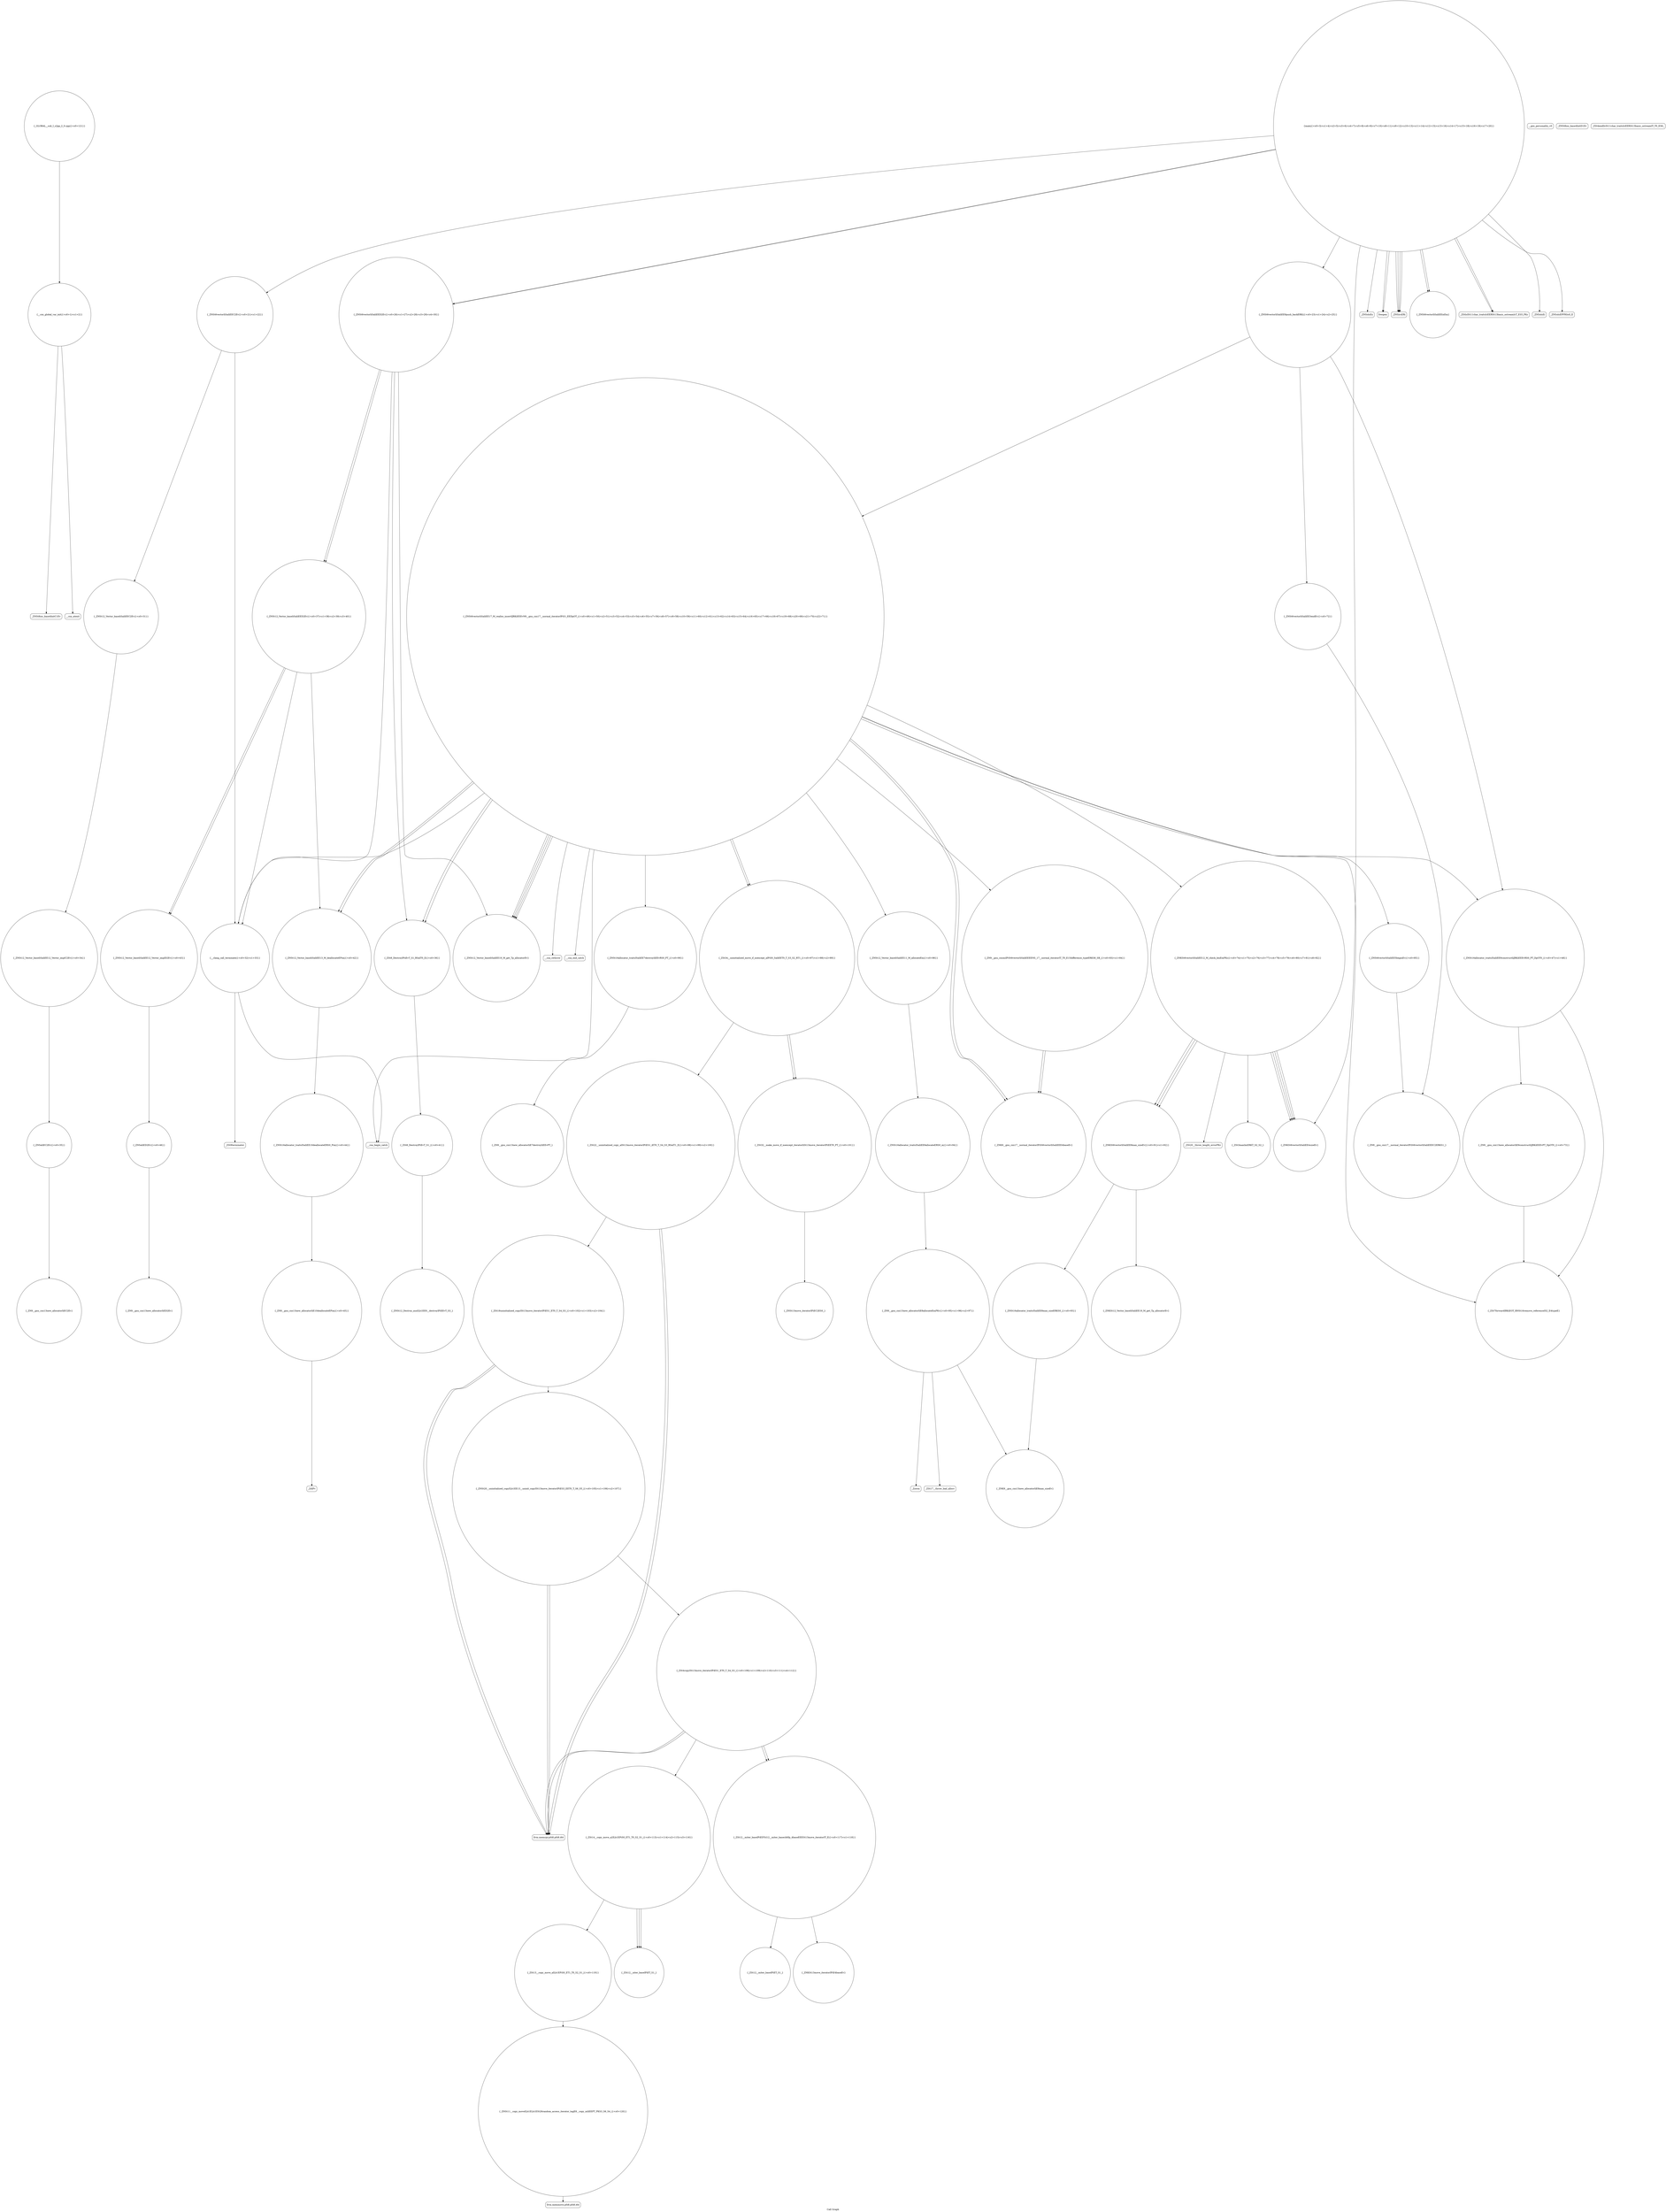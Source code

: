 digraph "Call Graph" {
	label="Call Graph";

	Node0x55b2b9fcf520 [shape=record,shape=circle,label="{__cxx_global_var_init|{<s0>1|<s1>2}}"];
	Node0x55b2b9fcf520:s0 -> Node0x55b2b9fcf5a0[color=black];
	Node0x55b2b9fcf520:s1 -> Node0x55b2b9fcf6a0[color=black];
	Node0x55b2b9fd0ba0 [shape=record,shape=circle,label="{_ZNSt12_Vector_baseIiSaIiEE11_M_allocateEm|{<s0>86}}"];
	Node0x55b2b9fd0ba0:s0 -> Node0x55b2b9fd2240[color=black];
	Node0x55b2b9fcf8a0 [shape=record,shape=circle,label="{_ZNSt6vectorIiSaIiEEC2Ev|{<s0>21|<s1>22}}"];
	Node0x55b2b9fcf8a0:s0 -> Node0x55b2b9fcfe20[color=black];
	Node0x55b2b9fcf8a0:s1 -> Node0x55b2b9fcfea0[color=black];
	Node0x55b2b9fd1f40 [shape=record,shape=Mrecord,label="{_ZSt20__throw_length_errorPKc}"];
	Node0x55b2b9fcfc20 [shape=record,shape=Mrecord,label="{_ZNSolsEx}"];
	Node0x55b2b9fd22c0 [shape=record,shape=circle,label="{_ZN9__gnu_cxx13new_allocatorIiE8allocateEmPKv|{<s0>95|<s1>96|<s2>97}}"];
	Node0x55b2b9fd22c0:s0 -> Node0x55b2b9fd2140[color=black];
	Node0x55b2b9fd22c0:s1 -> Node0x55b2b9fd2340[color=black];
	Node0x55b2b9fd22c0:s2 -> Node0x55b2b9fd23c0[color=black];
	Node0x55b2b9fcffa0 [shape=record,shape=Mrecord,label="{_ZSt9terminatev}"];
	Node0x55b2b9fd2640 [shape=record,shape=circle,label="{_ZNSt20__uninitialized_copyILb1EE13__uninit_copyISt13move_iteratorIPiES3_EET0_T_S6_S5_|{<s0>105|<s1>106|<s2>107}}"];
	Node0x55b2b9fd2640:s0 -> Node0x55b2b9fd25c0[color=black];
	Node0x55b2b9fd2640:s1 -> Node0x55b2b9fd25c0[color=black];
	Node0x55b2b9fd2640:s2 -> Node0x55b2b9fd26c0[color=black];
	Node0x55b2b9fd0320 [shape=record,shape=circle,label="{_ZSt8_DestroyIPiEvT_S1_|{<s0>41}}"];
	Node0x55b2b9fd0320:s0 -> Node0x55b2b9fd03a0[color=black];
	Node0x55b2b9fd29c0 [shape=record,shape=Mrecord,label="{llvm.memmove.p0i8.p0i8.i64}"];
	Node0x55b2b9fd06a0 [shape=record,shape=circle,label="{_ZNSaIiED2Ev|{<s0>46}}"];
	Node0x55b2b9fd06a0:s0 -> Node0x55b2b9fd0720[color=black];
	Node0x55b2b9fd0a20 [shape=record,shape=circle,label="{_ZNKSt6vectorIiSaIiEE12_M_check_lenEmPKc|{<s0>74|<s1>75|<s2>76|<s3>77|<s4>78|<s5>79|<s6>80|<s7>81|<s8>82}}"];
	Node0x55b2b9fd0a20:s0 -> Node0x55b2b9fd1ec0[color=black];
	Node0x55b2b9fd0a20:s1 -> Node0x55b2b9fcfa20[color=black];
	Node0x55b2b9fd0a20:s2 -> Node0x55b2b9fd1f40[color=black];
	Node0x55b2b9fd0a20:s3 -> Node0x55b2b9fcfa20[color=black];
	Node0x55b2b9fd0a20:s4 -> Node0x55b2b9fcfa20[color=black];
	Node0x55b2b9fd0a20:s5 -> Node0x55b2b9fd1fc0[color=black];
	Node0x55b2b9fd0a20:s6 -> Node0x55b2b9fcfa20[color=black];
	Node0x55b2b9fd0a20:s7 -> Node0x55b2b9fd1ec0[color=black];
	Node0x55b2b9fd0a20:s8 -> Node0x55b2b9fd1ec0[color=black];
	Node0x55b2b9fcf720 [shape=record,shape=circle,label="{main|{<s0>3|<s1>4|<s2>5|<s3>6|<s4>7|<s5>8|<s6>9|<s7>10|<s8>11|<s9>12|<s10>13|<s11>14|<s12>15|<s13>16|<s14>17|<s15>18|<s16>19|<s17>20}}"];
	Node0x55b2b9fcf720:s0 -> Node0x55b2b9fcf7a0[color=black];
	Node0x55b2b9fcf720:s1 -> Node0x55b2b9fcf7a0[color=black];
	Node0x55b2b9fcf720:s2 -> Node0x55b2b9fcf820[color=black];
	Node0x55b2b9fcf720:s3 -> Node0x55b2b9fcf8a0[color=black];
	Node0x55b2b9fcf720:s4 -> Node0x55b2b9fcf820[color=black];
	Node0x55b2b9fcf720:s5 -> Node0x55b2b9fcf820[color=black];
	Node0x55b2b9fcf720:s6 -> Node0x55b2b9fcf820[color=black];
	Node0x55b2b9fcf720:s7 -> Node0x55b2b9fcf9a0[color=black];
	Node0x55b2b9fcf720:s8 -> Node0x55b2b9fcfda0[color=black];
	Node0x55b2b9fcf720:s9 -> Node0x55b2b9fcfa20[color=black];
	Node0x55b2b9fcf720:s10 -> Node0x55b2b9fcfaa0[color=black];
	Node0x55b2b9fcf720:s11 -> Node0x55b2b9fcfaa0[color=black];
	Node0x55b2b9fcf720:s12 -> Node0x55b2b9fcfb20[color=black];
	Node0x55b2b9fcf720:s13 -> Node0x55b2b9fcfba0[color=black];
	Node0x55b2b9fcf720:s14 -> Node0x55b2b9fcfb20[color=black];
	Node0x55b2b9fcf720:s15 -> Node0x55b2b9fcfc20[color=black];
	Node0x55b2b9fcf720:s16 -> Node0x55b2b9fcfca0[color=black];
	Node0x55b2b9fcf720:s17 -> Node0x55b2b9fcfda0[color=black];
	Node0x55b2b9fd1dc0 [shape=record,shape=Mrecord,label="{__cxa_rethrow}"];
	Node0x55b2b9fcfaa0 [shape=record,shape=circle,label="{_ZNSt6vectorIiSaIiEEixEm}"];
	Node0x55b2b9fd2140 [shape=record,shape=circle,label="{_ZNK9__gnu_cxx13new_allocatorIiE8max_sizeEv}"];
	Node0x55b2b9fcfe20 [shape=record,shape=circle,label="{_ZNSt12_Vector_baseIiSaIiEEC2Ev|{<s0>31}}"];
	Node0x55b2b9fcfe20:s0 -> Node0x55b2b9fd0020[color=black];
	Node0x55b2b9fd24c0 [shape=record,shape=circle,label="{_ZSt32__make_move_if_noexcept_iteratorIiSt13move_iteratorIPiEET0_PT_|{<s0>101}}"];
	Node0x55b2b9fd24c0:s0 -> Node0x55b2b9fd2b40[color=black];
	Node0x55b2b9fd01a0 [shape=record,shape=circle,label="{_ZSt8_DestroyIPiiEvT_S1_RSaIT0_E|{<s0>36}}"];
	Node0x55b2b9fd01a0:s0 -> Node0x55b2b9fd0320[color=black];
	Node0x55b2b9fd2840 [shape=record,shape=circle,label="{_ZSt13__copy_move_aILb1EPiS0_ET1_T0_S2_S1_|{<s0>119}}"];
	Node0x55b2b9fd2840:s0 -> Node0x55b2b9fd2940[color=black];
	Node0x55b2b9fd0520 [shape=record,shape=circle,label="{_ZNSt16allocator_traitsISaIiEE10deallocateERS0_Pim|{<s0>44}}"];
	Node0x55b2b9fd0520:s0 -> Node0x55b2b9fd05a0[color=black];
	Node0x55b2b9fd2bc0 [shape=record,shape=circle,label="{_ZN9__gnu_cxx13new_allocatorIiE7destroyIiEEvPT_}"];
	Node0x55b2b9fd08a0 [shape=record,shape=circle,label="{_ZNSt6vectorIiSaIiEE3endEv|{<s0>72}}"];
	Node0x55b2b9fd08a0:s0 -> Node0x55b2b9fd21c0[color=black];
	Node0x55b2b9fcf5a0 [shape=record,shape=Mrecord,label="{_ZNSt8ios_base4InitC1Ev}"];
	Node0x55b2b9fd0c20 [shape=record,shape=circle,label="{_ZSt34__uninitialized_move_if_noexcept_aIPiS0_SaIiEET0_T_S3_S2_RT1_|{<s0>87|<s1>88|<s2>89}}"];
	Node0x55b2b9fd0c20:s0 -> Node0x55b2b9fd24c0[color=black];
	Node0x55b2b9fd0c20:s1 -> Node0x55b2b9fd24c0[color=black];
	Node0x55b2b9fd0c20:s2 -> Node0x55b2b9fd2440[color=black];
	Node0x55b2b9fcf920 [shape=record,shape=Mrecord,label="{__gxx_personality_v0}"];
	Node0x55b2b9fd1fc0 [shape=record,shape=circle,label="{_ZSt3maxImERKT_S2_S2_}"];
	Node0x55b2b9fcfca0 [shape=record,shape=Mrecord,label="{_ZNSolsEPFRSoS_E}"];
	Node0x55b2b9fd2340 [shape=record,shape=Mrecord,label="{_ZSt17__throw_bad_allocv}"];
	Node0x55b2b9fd0020 [shape=record,shape=circle,label="{_ZNSt12_Vector_baseIiSaIiEE12_Vector_implC2Ev|{<s0>34}}"];
	Node0x55b2b9fd0020:s0 -> Node0x55b2b9fd00a0[color=black];
	Node0x55b2b9fd26c0 [shape=record,shape=circle,label="{_ZSt4copyISt13move_iteratorIPiES1_ET0_T_S4_S3_|{<s0>108|<s1>109|<s2>110|<s3>111|<s4>112}}"];
	Node0x55b2b9fd26c0:s0 -> Node0x55b2b9fd25c0[color=black];
	Node0x55b2b9fd26c0:s1 -> Node0x55b2b9fd27c0[color=black];
	Node0x55b2b9fd26c0:s2 -> Node0x55b2b9fd25c0[color=black];
	Node0x55b2b9fd26c0:s3 -> Node0x55b2b9fd27c0[color=black];
	Node0x55b2b9fd26c0:s4 -> Node0x55b2b9fd2740[color=black];
	Node0x55b2b9fd03a0 [shape=record,shape=circle,label="{_ZNSt12_Destroy_auxILb1EE9__destroyIPiEEvT_S3_}"];
	Node0x55b2b9fd2a40 [shape=record,shape=circle,label="{_ZSt12__miter_baseIPiET_S1_}"];
	Node0x55b2b9fd0720 [shape=record,shape=circle,label="{_ZN9__gnu_cxx13new_allocatorIiED2Ev}"];
	Node0x55b2b9fd0aa0 [shape=record,shape=circle,label="{_ZN9__gnu_cxxmiIPiSt6vectorIiSaIiEEEENS_17__normal_iteratorIT_T0_E15difference_typeERKS8_SB_|{<s0>83|<s1>84}}"];
	Node0x55b2b9fd0aa0:s0 -> Node0x55b2b9fd0ca0[color=black];
	Node0x55b2b9fd0aa0:s1 -> Node0x55b2b9fd0ca0[color=black];
	Node0x55b2b9fcf7a0 [shape=record,shape=Mrecord,label="{freopen}"];
	Node0x55b2b9fd1e40 [shape=record,shape=Mrecord,label="{__cxa_end_catch}"];
	Node0x55b2b9fcfb20 [shape=record,shape=Mrecord,label="{_ZStlsISt11char_traitsIcEERSt13basic_ostreamIcT_ES5_PKc}"];
	Node0x55b2b9fd21c0 [shape=record,shape=circle,label="{_ZN9__gnu_cxx17__normal_iteratorIPiSt6vectorIiSaIiEEEC2ERKS1_}"];
	Node0x55b2b9fcfea0 [shape=record,shape=circle,label="{__clang_call_terminate|{<s0>32|<s1>33}}"];
	Node0x55b2b9fcfea0:s0 -> Node0x55b2b9fcff20[color=black];
	Node0x55b2b9fcfea0:s1 -> Node0x55b2b9fcffa0[color=black];
	Node0x55b2b9fd2540 [shape=record,shape=circle,label="{_ZSt18uninitialized_copyISt13move_iteratorIPiES1_ET0_T_S4_S3_|{<s0>102|<s1>103|<s2>104}}"];
	Node0x55b2b9fd2540:s0 -> Node0x55b2b9fd25c0[color=black];
	Node0x55b2b9fd2540:s1 -> Node0x55b2b9fd25c0[color=black];
	Node0x55b2b9fd2540:s2 -> Node0x55b2b9fd2640[color=black];
	Node0x55b2b9fd0220 [shape=record,shape=circle,label="{_ZNSt12_Vector_baseIiSaIiEE19_M_get_Tp_allocatorEv}"];
	Node0x55b2b9fd28c0 [shape=record,shape=circle,label="{_ZSt12__niter_baseIPiET_S1_}"];
	Node0x55b2b9fd05a0 [shape=record,shape=circle,label="{_ZN9__gnu_cxx13new_allocatorIiE10deallocateEPim|{<s0>45}}"];
	Node0x55b2b9fd05a0:s0 -> Node0x55b2b9fd0620[color=black];
	Node0x55b2b9fd2c40 [shape=record,shape=circle,label="{_GLOBAL__sub_I_s2pp_2_0.cpp|{<s0>121}}"];
	Node0x55b2b9fd2c40:s0 -> Node0x55b2b9fcf520[color=black];
	Node0x55b2b9fd0920 [shape=record,shape=circle,label="{_ZN9__gnu_cxx13new_allocatorIiE9constructIiJRKiEEEvPT_DpOT0_|{<s0>73}}"];
	Node0x55b2b9fd0920:s0 -> Node0x55b2b9fd09a0[color=black];
	Node0x55b2b9fcf620 [shape=record,shape=Mrecord,label="{_ZNSt8ios_base4InitD1Ev}"];
	Node0x55b2b9fd0ca0 [shape=record,shape=circle,label="{_ZNK9__gnu_cxx17__normal_iteratorIPiSt6vectorIiSaIiEEE4baseEv}"];
	Node0x55b2b9fcf9a0 [shape=record,shape=circle,label="{_ZNSt6vectorIiSaIiEE9push_backERKi|{<s0>23|<s1>24|<s2>25}}"];
	Node0x55b2b9fcf9a0:s0 -> Node0x55b2b9fd07a0[color=black];
	Node0x55b2b9fcf9a0:s1 -> Node0x55b2b9fd08a0[color=black];
	Node0x55b2b9fcf9a0:s2 -> Node0x55b2b9fd0820[color=black];
	Node0x55b2b9fd2040 [shape=record,shape=circle,label="{_ZNSt16allocator_traitsISaIiEE8max_sizeERKS0_|{<s0>93}}"];
	Node0x55b2b9fd2040:s0 -> Node0x55b2b9fd2140[color=black];
	Node0x55b2b9fcfd20 [shape=record,shape=Mrecord,label="{_ZSt4endlIcSt11char_traitsIcEERSt13basic_ostreamIT_T0_ES6_}"];
	Node0x55b2b9fd23c0 [shape=record,shape=Mrecord,label="{_Znwm}"];
	Node0x55b2b9fd00a0 [shape=record,shape=circle,label="{_ZNSaIiEC2Ev|{<s0>35}}"];
	Node0x55b2b9fd00a0:s0 -> Node0x55b2b9fd0120[color=black];
	Node0x55b2b9fd2740 [shape=record,shape=circle,label="{_ZSt14__copy_move_a2ILb1EPiS0_ET1_T0_S2_S1_|{<s0>113|<s1>114|<s2>115|<s3>116}}"];
	Node0x55b2b9fd2740:s0 -> Node0x55b2b9fd28c0[color=black];
	Node0x55b2b9fd2740:s1 -> Node0x55b2b9fd28c0[color=black];
	Node0x55b2b9fd2740:s2 -> Node0x55b2b9fd28c0[color=black];
	Node0x55b2b9fd2740:s3 -> Node0x55b2b9fd2840[color=black];
	Node0x55b2b9fd0420 [shape=record,shape=circle,label="{_ZNSt12_Vector_baseIiSaIiEE13_M_deallocateEPim|{<s0>42}}"];
	Node0x55b2b9fd0420:s0 -> Node0x55b2b9fd0520[color=black];
	Node0x55b2b9fd2ac0 [shape=record,shape=circle,label="{_ZNKSt13move_iteratorIPiE4baseEv}"];
	Node0x55b2b9fd07a0 [shape=record,shape=circle,label="{_ZNSt16allocator_traitsISaIiEE9constructIiJRKiEEEvRS0_PT_DpOT0_|{<s0>47|<s1>48}}"];
	Node0x55b2b9fd07a0:s0 -> Node0x55b2b9fd09a0[color=black];
	Node0x55b2b9fd07a0:s1 -> Node0x55b2b9fd0920[color=black];
	Node0x55b2b9fd0b20 [shape=record,shape=circle,label="{_ZNSt6vectorIiSaIiEE5beginEv|{<s0>85}}"];
	Node0x55b2b9fd0b20:s0 -> Node0x55b2b9fd21c0[color=black];
	Node0x55b2b9fcf820 [shape=record,shape=Mrecord,label="{_ZNSirsERi}"];
	Node0x55b2b9fd1ec0 [shape=record,shape=circle,label="{_ZNKSt6vectorIiSaIiEE8max_sizeEv|{<s0>91|<s1>92}}"];
	Node0x55b2b9fd1ec0:s0 -> Node0x55b2b9fd20c0[color=black];
	Node0x55b2b9fd1ec0:s1 -> Node0x55b2b9fd2040[color=black];
	Node0x55b2b9fcfba0 [shape=record,shape=Mrecord,label="{_ZNSolsEi}"];
	Node0x55b2b9fd2240 [shape=record,shape=circle,label="{_ZNSt16allocator_traitsISaIiEE8allocateERS0_m|{<s0>94}}"];
	Node0x55b2b9fd2240:s0 -> Node0x55b2b9fd22c0[color=black];
	Node0x55b2b9fcff20 [shape=record,shape=Mrecord,label="{__cxa_begin_catch}"];
	Node0x55b2b9fd25c0 [shape=record,shape=Mrecord,label="{llvm.memcpy.p0i8.p0i8.i64}"];
	Node0x55b2b9fd02a0 [shape=record,shape=circle,label="{_ZNSt12_Vector_baseIiSaIiEED2Ev|{<s0>37|<s1>38|<s2>39|<s3>40}}"];
	Node0x55b2b9fd02a0:s0 -> Node0x55b2b9fd0420[color=black];
	Node0x55b2b9fd02a0:s1 -> Node0x55b2b9fd04a0[color=black];
	Node0x55b2b9fd02a0:s2 -> Node0x55b2b9fd04a0[color=black];
	Node0x55b2b9fd02a0:s3 -> Node0x55b2b9fcfea0[color=black];
	Node0x55b2b9fd2940 [shape=record,shape=circle,label="{_ZNSt11__copy_moveILb1ELb1ESt26random_access_iterator_tagE8__copy_mIiEEPT_PKS3_S6_S4_|{<s0>120}}"];
	Node0x55b2b9fd2940:s0 -> Node0x55b2b9fd29c0[color=black];
	Node0x55b2b9fd0620 [shape=record,shape=Mrecord,label="{_ZdlPv}"];
	Node0x55b2b9fd09a0 [shape=record,shape=circle,label="{_ZSt7forwardIRKiEOT_RNSt16remove_referenceIS2_E4typeE}"];
	Node0x55b2b9fcf6a0 [shape=record,shape=Mrecord,label="{__cxa_atexit}"];
	Node0x55b2b9fd1d40 [shape=record,shape=circle,label="{_ZNSt16allocator_traitsISaIiEE7destroyIiEEvRS0_PT_|{<s0>90}}"];
	Node0x55b2b9fd1d40:s0 -> Node0x55b2b9fd2bc0[color=black];
	Node0x55b2b9fcfa20 [shape=record,shape=circle,label="{_ZNKSt6vectorIiSaIiEE4sizeEv}"];
	Node0x55b2b9fd20c0 [shape=record,shape=circle,label="{_ZNKSt12_Vector_baseIiSaIiEE19_M_get_Tp_allocatorEv}"];
	Node0x55b2b9fcfda0 [shape=record,shape=circle,label="{_ZNSt6vectorIiSaIiEED2Ev|{<s0>26|<s1>27|<s2>28|<s3>29|<s4>30}}"];
	Node0x55b2b9fcfda0:s0 -> Node0x55b2b9fd0220[color=black];
	Node0x55b2b9fcfda0:s1 -> Node0x55b2b9fd01a0[color=black];
	Node0x55b2b9fcfda0:s2 -> Node0x55b2b9fd02a0[color=black];
	Node0x55b2b9fcfda0:s3 -> Node0x55b2b9fd02a0[color=black];
	Node0x55b2b9fcfda0:s4 -> Node0x55b2b9fcfea0[color=black];
	Node0x55b2b9fd2440 [shape=record,shape=circle,label="{_ZSt22__uninitialized_copy_aISt13move_iteratorIPiES1_iET0_T_S4_S3_RSaIT1_E|{<s0>98|<s1>99|<s2>100}}"];
	Node0x55b2b9fd2440:s0 -> Node0x55b2b9fd25c0[color=black];
	Node0x55b2b9fd2440:s1 -> Node0x55b2b9fd25c0[color=black];
	Node0x55b2b9fd2440:s2 -> Node0x55b2b9fd2540[color=black];
	Node0x55b2b9fd0120 [shape=record,shape=circle,label="{_ZN9__gnu_cxx13new_allocatorIiEC2Ev}"];
	Node0x55b2b9fd27c0 [shape=record,shape=circle,label="{_ZSt12__miter_baseIPiEDTcl12__miter_basecldtfp_4baseEEESt13move_iteratorIT_E|{<s0>117|<s1>118}}"];
	Node0x55b2b9fd27c0:s0 -> Node0x55b2b9fd2ac0[color=black];
	Node0x55b2b9fd27c0:s1 -> Node0x55b2b9fd2a40[color=black];
	Node0x55b2b9fd04a0 [shape=record,shape=circle,label="{_ZNSt12_Vector_baseIiSaIiEE12_Vector_implD2Ev|{<s0>43}}"];
	Node0x55b2b9fd04a0:s0 -> Node0x55b2b9fd06a0[color=black];
	Node0x55b2b9fd2b40 [shape=record,shape=circle,label="{_ZNSt13move_iteratorIPiEC2ES0_}"];
	Node0x55b2b9fd0820 [shape=record,shape=circle,label="{_ZNSt6vectorIiSaIiEE17_M_realloc_insertIJRKiEEEvN9__gnu_cxx17__normal_iteratorIPiS1_EEDpOT_|{<s0>49|<s1>50|<s2>51|<s3>52|<s4>53|<s5>54|<s6>55|<s7>56|<s8>57|<s9>58|<s10>59|<s11>60|<s12>61|<s13>62|<s14>63|<s15>64|<s16>65|<s17>66|<s18>67|<s19>68|<s20>69|<s21>70|<s22>71}}"];
	Node0x55b2b9fd0820:s0 -> Node0x55b2b9fd0a20[color=black];
	Node0x55b2b9fd0820:s1 -> Node0x55b2b9fd0b20[color=black];
	Node0x55b2b9fd0820:s2 -> Node0x55b2b9fd0aa0[color=black];
	Node0x55b2b9fd0820:s3 -> Node0x55b2b9fd0ba0[color=black];
	Node0x55b2b9fd0820:s4 -> Node0x55b2b9fd09a0[color=black];
	Node0x55b2b9fd0820:s5 -> Node0x55b2b9fd07a0[color=black];
	Node0x55b2b9fd0820:s6 -> Node0x55b2b9fd0ca0[color=black];
	Node0x55b2b9fd0820:s7 -> Node0x55b2b9fd0220[color=black];
	Node0x55b2b9fd0820:s8 -> Node0x55b2b9fd0c20[color=black];
	Node0x55b2b9fd0820:s9 -> Node0x55b2b9fd0ca0[color=black];
	Node0x55b2b9fd0820:s10 -> Node0x55b2b9fd0220[color=black];
	Node0x55b2b9fd0820:s11 -> Node0x55b2b9fd0c20[color=black];
	Node0x55b2b9fd0820:s12 -> Node0x55b2b9fcff20[color=black];
	Node0x55b2b9fd0820:s13 -> Node0x55b2b9fd1d40[color=black];
	Node0x55b2b9fd0820:s14 -> Node0x55b2b9fd1e40[color=black];
	Node0x55b2b9fd0820:s15 -> Node0x55b2b9fd0220[color=black];
	Node0x55b2b9fd0820:s16 -> Node0x55b2b9fd01a0[color=black];
	Node0x55b2b9fd0820:s17 -> Node0x55b2b9fd0420[color=black];
	Node0x55b2b9fd0820:s18 -> Node0x55b2b9fd1dc0[color=black];
	Node0x55b2b9fd0820:s19 -> Node0x55b2b9fd0220[color=black];
	Node0x55b2b9fd0820:s20 -> Node0x55b2b9fd01a0[color=black];
	Node0x55b2b9fd0820:s21 -> Node0x55b2b9fd0420[color=black];
	Node0x55b2b9fd0820:s22 -> Node0x55b2b9fcfea0[color=black];
}
